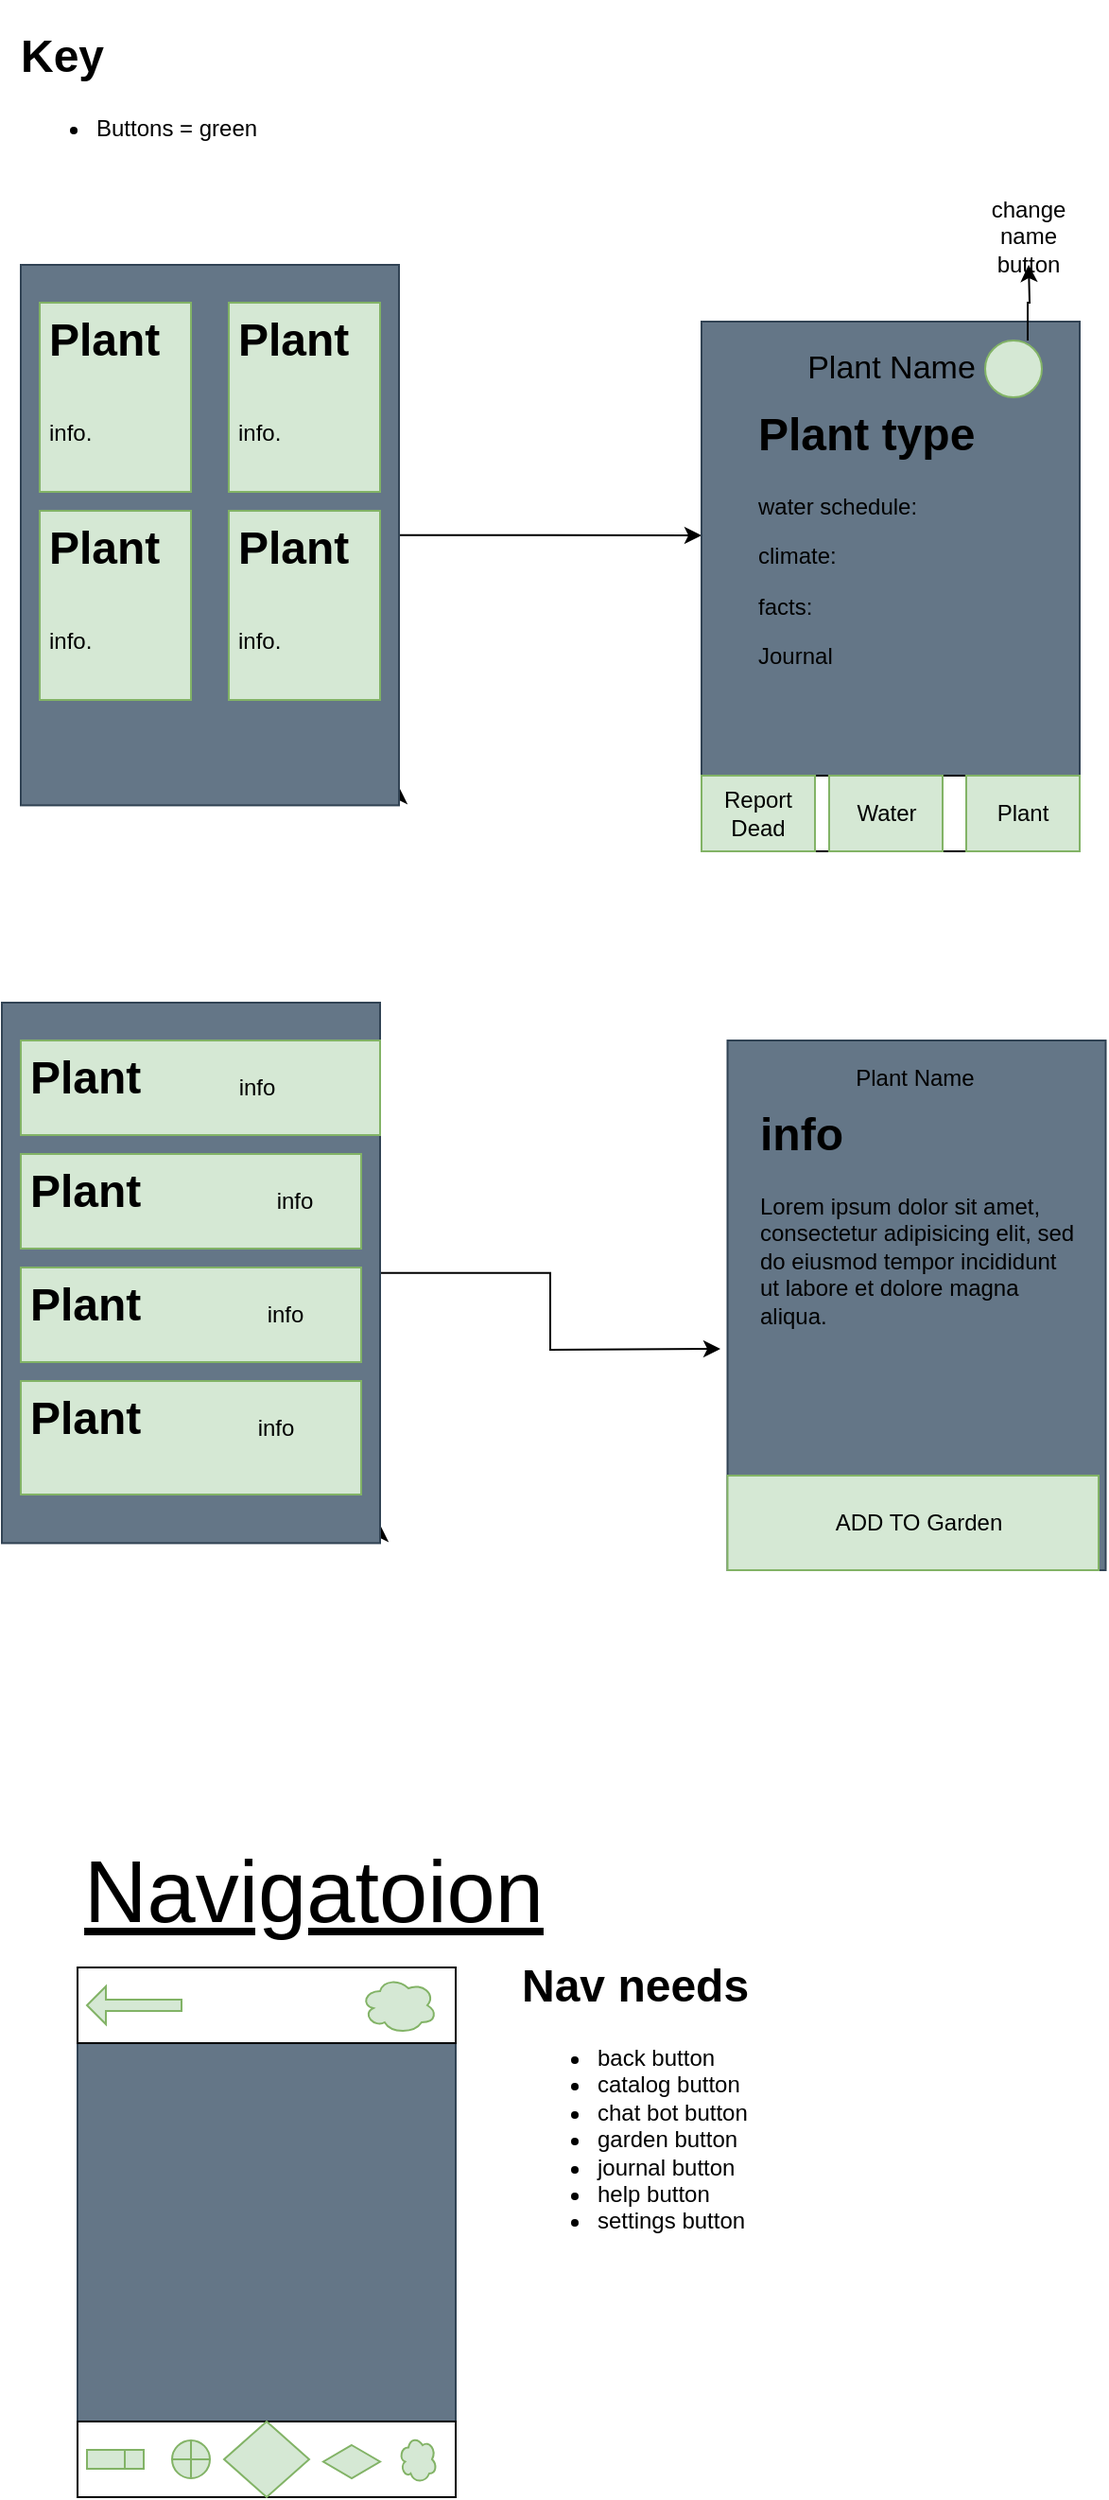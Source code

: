 <mxfile version="23.1.1" type="github">
  <diagram name="Page-1" id="HZjEvbOUQnJ17dc9Jhi6">
    <mxGraphModel dx="1434" dy="1864" grid="1" gridSize="10" guides="1" tooltips="1" connect="1" arrows="1" fold="1" page="1" pageScale="1" pageWidth="850" pageHeight="1100" math="0" shadow="0">
      <root>
        <mxCell id="0" />
        <mxCell id="1" parent="0" />
        <mxCell id="RD_BjFuZVKAJSrdPhWW8-18" value="" style="group" parent="1" vertex="1" connectable="0">
          <mxGeometry x="50" y="60" width="290" height="395.71" as="geometry" />
        </mxCell>
        <mxCell id="RD_BjFuZVKAJSrdPhWW8-17" style="edgeStyle=orthogonalEdgeStyle;rounded=0;orthogonalLoop=1;jettySize=auto;html=1;exitX=1;exitY=1;exitDx=0;exitDy=0;" parent="RD_BjFuZVKAJSrdPhWW8-18" source="RD_BjFuZVKAJSrdPhWW8-3" edge="1">
          <mxGeometry relative="1" as="geometry">
            <mxPoint x="190" y="256" as="targetPoint" />
          </mxGeometry>
        </mxCell>
        <mxCell id="RD_BjFuZVKAJSrdPhWW8-24" style="edgeStyle=orthogonalEdgeStyle;rounded=0;orthogonalLoop=1;jettySize=auto;html=1;exitX=1;exitY=0.5;exitDx=0;exitDy=0;" parent="RD_BjFuZVKAJSrdPhWW8-18" source="RD_BjFuZVKAJSrdPhWW8-3" edge="1">
          <mxGeometry relative="1" as="geometry">
            <mxPoint x="350" y="123" as="targetPoint" />
          </mxGeometry>
        </mxCell>
        <mxCell id="RD_BjFuZVKAJSrdPhWW8-3" value="" style="whiteSpace=wrap;html=1;aspect=fixed;fillColor=#647687;fontColor=#ffffff;strokeColor=#314354;rotation=0;" parent="RD_BjFuZVKAJSrdPhWW8-18" vertex="1">
          <mxGeometry x="-10" y="-20" width="200" height="285.71" as="geometry">
            <mxPoint x="100" y="130" as="offset" />
          </mxGeometry>
        </mxCell>
        <mxCell id="RD_BjFuZVKAJSrdPhWW8-7" value="" style="rounded=0;whiteSpace=wrap;html=1;" parent="RD_BjFuZVKAJSrdPhWW8-18" vertex="1">
          <mxGeometry x="100" width="80" height="100" as="geometry" />
        </mxCell>
        <mxCell id="RD_BjFuZVKAJSrdPhWW8-8" value="" style="rounded=0;whiteSpace=wrap;html=1;" parent="RD_BjFuZVKAJSrdPhWW8-18" vertex="1">
          <mxGeometry width="80" height="100" as="geometry" />
        </mxCell>
        <mxCell id="RD_BjFuZVKAJSrdPhWW8-9" value="" style="rounded=0;whiteSpace=wrap;html=1;" parent="RD_BjFuZVKAJSrdPhWW8-18" vertex="1">
          <mxGeometry x="100" y="110" width="80" height="100" as="geometry" />
        </mxCell>
        <mxCell id="RD_BjFuZVKAJSrdPhWW8-10" value="" style="rounded=0;whiteSpace=wrap;html=1;" parent="RD_BjFuZVKAJSrdPhWW8-18" vertex="1">
          <mxGeometry y="110" width="80" height="100" as="geometry" />
        </mxCell>
        <mxCell id="RD_BjFuZVKAJSrdPhWW8-11" value="&lt;h1&gt;&lt;span style=&quot;background-color: initial;&quot;&gt;Plant&lt;/span&gt;&lt;/h1&gt;&lt;h1&gt;&lt;span style=&quot;background-color: initial; font-size: 12px; font-weight: normal;&quot;&gt;info.&lt;/span&gt;&lt;br&gt;&lt;/h1&gt;" style="text;html=1;strokeColor=#82b366;fillColor=#d5e8d4;spacing=5;spacingTop=-20;whiteSpace=wrap;overflow=hidden;rounded=0;" parent="RD_BjFuZVKAJSrdPhWW8-18" vertex="1">
          <mxGeometry width="80" height="100" as="geometry" />
        </mxCell>
        <mxCell id="RD_BjFuZVKAJSrdPhWW8-12" value="&lt;h1&gt;&lt;span style=&quot;background-color: initial;&quot;&gt;Plant&lt;/span&gt;&lt;/h1&gt;&lt;h1&gt;&lt;span style=&quot;background-color: initial; font-size: 12px; font-weight: normal;&quot;&gt;info.&lt;/span&gt;&lt;br&gt;&lt;/h1&gt;" style="text;html=1;strokeColor=#82b366;fillColor=#d5e8d4;spacing=5;spacingTop=-20;whiteSpace=wrap;overflow=hidden;rounded=0;" parent="RD_BjFuZVKAJSrdPhWW8-18" vertex="1">
          <mxGeometry x="100" width="80" height="100" as="geometry" />
        </mxCell>
        <mxCell id="RD_BjFuZVKAJSrdPhWW8-13" value="&lt;h1&gt;&lt;span style=&quot;background-color: initial;&quot;&gt;Plant&lt;/span&gt;&lt;/h1&gt;&lt;h1&gt;&lt;span style=&quot;background-color: initial; font-size: 12px; font-weight: normal;&quot;&gt;info.&lt;/span&gt;&lt;br&gt;&lt;/h1&gt;" style="text;html=1;strokeColor=#82b366;fillColor=#d5e8d4;spacing=5;spacingTop=-20;whiteSpace=wrap;overflow=hidden;rounded=0;" parent="RD_BjFuZVKAJSrdPhWW8-18" vertex="1">
          <mxGeometry y="110" width="80" height="100" as="geometry" />
        </mxCell>
        <mxCell id="RD_BjFuZVKAJSrdPhWW8-14" value="&lt;h1&gt;&lt;span style=&quot;background-color: initial;&quot;&gt;Plant&lt;/span&gt;&lt;/h1&gt;&lt;h1&gt;&lt;span style=&quot;background-color: initial; font-size: 12px; font-weight: normal;&quot;&gt;info.&lt;/span&gt;&lt;br&gt;&lt;/h1&gt;" style="text;html=1;strokeColor=#82b366;fillColor=#d5e8d4;spacing=5;spacingTop=-20;whiteSpace=wrap;overflow=hidden;rounded=0;" parent="RD_BjFuZVKAJSrdPhWW8-18" vertex="1">
          <mxGeometry x="100" y="110" width="80" height="100" as="geometry" />
        </mxCell>
        <mxCell id="RD_BjFuZVKAJSrdPhWW8-38" value="" style="whiteSpace=wrap;html=1;aspect=fixed;rotation=0;fillColor=#647687;fontColor=#ffffff;strokeColor=#314354;" parent="1" vertex="1">
          <mxGeometry x="400" y="70" width="200" height="280" as="geometry" />
        </mxCell>
        <mxCell id="RD_BjFuZVKAJSrdPhWW8-48" value="" style="rounded=0;whiteSpace=wrap;html=1;" parent="1" vertex="1">
          <mxGeometry x="400" y="310" width="200" height="40" as="geometry" />
        </mxCell>
        <mxCell id="RD_BjFuZVKAJSrdPhWW8-49" value="Report Dead" style="text;html=1;strokeColor=#82b366;fillColor=#d5e8d4;align=center;verticalAlign=middle;whiteSpace=wrap;rounded=0;" parent="1" vertex="1">
          <mxGeometry x="400" y="310" width="60" height="40" as="geometry" />
        </mxCell>
        <mxCell id="RD_BjFuZVKAJSrdPhWW8-52" value="" style="group" parent="1" vertex="1" connectable="0">
          <mxGeometry x="425" y="10" width="177.5" height="340" as="geometry" />
        </mxCell>
        <mxCell id="RD_BjFuZVKAJSrdPhWW8-44" style="edgeStyle=orthogonalEdgeStyle;rounded=0;orthogonalLoop=1;jettySize=auto;html=1;exitX=1;exitY=0;exitDx=0;exitDy=0;" parent="RD_BjFuZVKAJSrdPhWW8-52" source="RD_BjFuZVKAJSrdPhWW8-40" edge="1">
          <mxGeometry relative="1" as="geometry">
            <mxPoint x="148" y="30" as="targetPoint" />
          </mxGeometry>
        </mxCell>
        <mxCell id="RD_BjFuZVKAJSrdPhWW8-40" value="&lt;font style=&quot;font-size: 17px;&quot;&gt;Plant Name&lt;/font&gt;" style="text;html=1;strokeColor=none;fillColor=none;align=center;verticalAlign=middle;whiteSpace=wrap;rounded=0;" parent="RD_BjFuZVKAJSrdPhWW8-52" vertex="1">
          <mxGeometry x="2.5" y="70" width="145" height="30" as="geometry" />
        </mxCell>
        <mxCell id="RD_BjFuZVKAJSrdPhWW8-42" value="" style="ellipse;whiteSpace=wrap;html=1;aspect=fixed;fillColor=#d5e8d4;strokeColor=#82b366;" parent="RD_BjFuZVKAJSrdPhWW8-52" vertex="1">
          <mxGeometry x="125" y="70" width="30" height="30" as="geometry" />
        </mxCell>
        <mxCell id="RD_BjFuZVKAJSrdPhWW8-45" value="change name button" style="text;html=1;strokeColor=none;fillColor=none;align=center;verticalAlign=middle;whiteSpace=wrap;rounded=0;" parent="RD_BjFuZVKAJSrdPhWW8-52" vertex="1">
          <mxGeometry x="117.5" width="60" height="30" as="geometry" />
        </mxCell>
        <mxCell id="RD_BjFuZVKAJSrdPhWW8-47" value="&lt;p style=&quot;line-height: 10%;&quot;&gt;&lt;/p&gt;&lt;h1&gt;Plant type&lt;/h1&gt;&lt;p&gt;water schedule:&lt;/p&gt;&lt;p&gt;climate:&lt;/p&gt;&lt;p&gt;facts:&lt;/p&gt;&lt;p&gt;Journal&lt;/p&gt;&lt;p&gt;_____________&lt;/p&gt;&lt;p&gt;&lt;br&gt;&lt;/p&gt;&lt;p&gt;&lt;/p&gt;" style="text;html=1;strokeColor=none;fillColor=none;spacing=5;spacingTop=-20;whiteSpace=wrap;overflow=hidden;rounded=0;" parent="RD_BjFuZVKAJSrdPhWW8-52" vertex="1">
          <mxGeometry y="100" width="145" height="160" as="geometry" />
        </mxCell>
        <mxCell id="RD_BjFuZVKAJSrdPhWW8-50" value="Water" style="text;html=1;strokeColor=#82b366;fillColor=#d5e8d4;align=center;verticalAlign=middle;whiteSpace=wrap;rounded=0;" parent="RD_BjFuZVKAJSrdPhWW8-52" vertex="1">
          <mxGeometry x="42.5" y="300" width="60" height="40" as="geometry" />
        </mxCell>
        <mxCell id="RD_BjFuZVKAJSrdPhWW8-51" value="Plant" style="text;html=1;strokeColor=#82b366;fillColor=#d5e8d4;align=center;verticalAlign=middle;whiteSpace=wrap;rounded=0;" parent="RD_BjFuZVKAJSrdPhWW8-52" vertex="1">
          <mxGeometry x="115" y="300" width="60" height="40" as="geometry" />
        </mxCell>
        <mxCell id="RD_BjFuZVKAJSrdPhWW8-67" style="edgeStyle=orthogonalEdgeStyle;rounded=0;orthogonalLoop=1;jettySize=auto;html=1;exitX=1;exitY=0.5;exitDx=0;exitDy=0;" parent="1" source="RD_BjFuZVKAJSrdPhWW8-54" edge="1">
          <mxGeometry relative="1" as="geometry">
            <mxPoint x="410" y="613" as="targetPoint" />
          </mxGeometry>
        </mxCell>
        <mxCell id="RD_BjFuZVKAJSrdPhWW8-68" value="" style="group" parent="1" vertex="1" connectable="0">
          <mxGeometry x="40" y="450" width="345.311" height="395.71" as="geometry" />
        </mxCell>
        <mxCell id="RD_BjFuZVKAJSrdPhWW8-53" style="edgeStyle=orthogonalEdgeStyle;rounded=0;orthogonalLoop=1;jettySize=auto;html=1;exitX=1;exitY=1;exitDx=0;exitDy=0;" parent="RD_BjFuZVKAJSrdPhWW8-68" source="RD_BjFuZVKAJSrdPhWW8-54" edge="1">
          <mxGeometry relative="1" as="geometry">
            <mxPoint x="190" y="256" as="targetPoint" />
          </mxGeometry>
        </mxCell>
        <mxCell id="RD_BjFuZVKAJSrdPhWW8-54" value="" style="whiteSpace=wrap;html=1;aspect=fixed;fillColor=#647687;fontColor=#ffffff;strokeColor=#314354;rotation=0;" parent="RD_BjFuZVKAJSrdPhWW8-68" vertex="1">
          <mxGeometry x="-10" y="-20" width="200" height="285.71" as="geometry">
            <mxPoint x="100" y="130" as="offset" />
          </mxGeometry>
        </mxCell>
        <mxCell id="RD_BjFuZVKAJSrdPhWW8-55" value="" style="rounded=0;whiteSpace=wrap;html=1;fillColor=#d5e8d4;strokeColor=#82b366;" parent="RD_BjFuZVKAJSrdPhWW8-68" vertex="1">
          <mxGeometry y="60" width="180" height="50" as="geometry" />
        </mxCell>
        <mxCell id="RD_BjFuZVKAJSrdPhWW8-56" value="" style="rounded=0;whiteSpace=wrap;html=1;" parent="RD_BjFuZVKAJSrdPhWW8-68" vertex="1">
          <mxGeometry width="180" height="50" as="geometry" />
        </mxCell>
        <mxCell id="RD_BjFuZVKAJSrdPhWW8-57" value="" style="rounded=0;whiteSpace=wrap;html=1;fillColor=#d5e8d4;strokeColor=#82b366;" parent="RD_BjFuZVKAJSrdPhWW8-68" vertex="1">
          <mxGeometry y="180" width="180" height="60" as="geometry" />
        </mxCell>
        <mxCell id="RD_BjFuZVKAJSrdPhWW8-58" value="" style="rounded=0;whiteSpace=wrap;html=1;" parent="RD_BjFuZVKAJSrdPhWW8-68" vertex="1">
          <mxGeometry y="120" width="180" height="50" as="geometry" />
        </mxCell>
        <mxCell id="RD_BjFuZVKAJSrdPhWW8-59" value="&lt;h1&gt;&lt;span style=&quot;background-color: initial;&quot;&gt;Plant&lt;/span&gt;&lt;/h1&gt;&lt;h1&gt;&lt;span style=&quot;background-color: initial; font-size: 12px; font-weight: normal;&quot;&gt;info.&lt;/span&gt;&lt;br&gt;&lt;/h1&gt;" style="text;html=1;strokeColor=#82b366;fillColor=#d5e8d4;spacing=5;spacingTop=-20;whiteSpace=wrap;overflow=hidden;rounded=0;" parent="RD_BjFuZVKAJSrdPhWW8-68" vertex="1">
          <mxGeometry width="190" height="50" as="geometry" />
        </mxCell>
        <mxCell id="RD_BjFuZVKAJSrdPhWW8-60" value="&lt;h1&gt;&lt;span style=&quot;background-color: initial;&quot;&gt;Plant&lt;/span&gt;&lt;/h1&gt;&lt;h1&gt;&lt;span style=&quot;background-color: initial; font-size: 12px; font-weight: normal;&quot;&gt;info.&lt;/span&gt;&lt;br&gt;&lt;/h1&gt;" style="text;html=1;strokeColor=none;fillColor=none;spacing=5;spacingTop=-20;whiteSpace=wrap;overflow=hidden;rounded=0;" parent="RD_BjFuZVKAJSrdPhWW8-68" vertex="1">
          <mxGeometry y="60" width="80" height="50" as="geometry" />
        </mxCell>
        <mxCell id="RD_BjFuZVKAJSrdPhWW8-61" value="&lt;h1&gt;&lt;span style=&quot;background-color: initial;&quot;&gt;Plant&lt;/span&gt;&lt;/h1&gt;&lt;h1&gt;&lt;span style=&quot;background-color: initial; font-size: 12px; font-weight: normal;&quot;&gt;info.&lt;/span&gt;&lt;br&gt;&lt;/h1&gt;" style="text;html=1;strokeColor=none;fillColor=none;spacing=5;spacingTop=-20;whiteSpace=wrap;overflow=hidden;rounded=0;" parent="RD_BjFuZVKAJSrdPhWW8-68" vertex="1">
          <mxGeometry y="180" width="70" height="60" as="geometry" />
        </mxCell>
        <mxCell id="RD_BjFuZVKAJSrdPhWW8-62" value="&lt;h1&gt;&lt;span style=&quot;background-color: initial;&quot;&gt;Plant&lt;/span&gt;&lt;/h1&gt;&lt;h1&gt;&lt;span style=&quot;background-color: initial; font-size: 12px; font-weight: normal;&quot;&gt;info.&lt;/span&gt;&lt;br&gt;&lt;/h1&gt;" style="text;html=1;strokeColor=#82b366;fillColor=#d5e8d4;spacing=5;spacingTop=-20;whiteSpace=wrap;overflow=hidden;rounded=0;" parent="RD_BjFuZVKAJSrdPhWW8-68" vertex="1">
          <mxGeometry y="120" width="180" height="50" as="geometry" />
        </mxCell>
        <mxCell id="RD_BjFuZVKAJSrdPhWW8-63" value="info" style="text;html=1;strokeColor=none;fillColor=none;align=center;verticalAlign=middle;whiteSpace=wrap;rounded=0;" parent="RD_BjFuZVKAJSrdPhWW8-68" vertex="1">
          <mxGeometry x="80" width="90" height="50" as="geometry" />
        </mxCell>
        <mxCell id="RD_BjFuZVKAJSrdPhWW8-64" value="info" style="text;html=1;strokeColor=none;fillColor=none;align=center;verticalAlign=middle;whiteSpace=wrap;rounded=0;" parent="RD_BjFuZVKAJSrdPhWW8-68" vertex="1">
          <mxGeometry x="100" y="60" width="90" height="50" as="geometry" />
        </mxCell>
        <mxCell id="RD_BjFuZVKAJSrdPhWW8-65" value="info" style="text;html=1;strokeColor=none;fillColor=none;align=center;verticalAlign=middle;whiteSpace=wrap;rounded=0;" parent="RD_BjFuZVKAJSrdPhWW8-68" vertex="1">
          <mxGeometry x="100" y="120" width="80" height="50" as="geometry" />
        </mxCell>
        <mxCell id="RD_BjFuZVKAJSrdPhWW8-66" value="info" style="text;html=1;strokeColor=none;fillColor=none;align=center;verticalAlign=middle;whiteSpace=wrap;rounded=0;" parent="RD_BjFuZVKAJSrdPhWW8-68" vertex="1">
          <mxGeometry x="90" y="180" width="90" height="50" as="geometry" />
        </mxCell>
        <mxCell id="RD_BjFuZVKAJSrdPhWW8-86" value="" style="whiteSpace=wrap;html=1;aspect=fixed;fillColor=#647687;fontColor=#ffffff;strokeColor=#314354;rotation=0;" parent="1" vertex="1">
          <mxGeometry x="413.75" y="450" width="200" height="280" as="geometry" />
        </mxCell>
        <mxCell id="RD_BjFuZVKAJSrdPhWW8-87" value="Plant Name" style="text;html=1;strokeColor=none;fillColor=none;align=center;verticalAlign=middle;whiteSpace=wrap;rounded=0;" parent="1" vertex="1">
          <mxGeometry x="422.5" y="450" width="180" height="40" as="geometry" />
        </mxCell>
        <mxCell id="RD_BjFuZVKAJSrdPhWW8-88" value="&lt;h1&gt;info&lt;/h1&gt;&lt;p&gt;Lorem ipsum dolor sit amet, consectetur adipisicing elit, sed do eiusmod tempor incididunt ut labore et dolore magna aliqua.&lt;/p&gt;" style="text;html=1;strokeColor=none;fillColor=none;spacing=5;spacingTop=-20;whiteSpace=wrap;overflow=hidden;rounded=0;" parent="1" vertex="1">
          <mxGeometry x="426.25" y="480" width="176.25" height="170" as="geometry" />
        </mxCell>
        <mxCell id="RD_BjFuZVKAJSrdPhWW8-89" value="" style="rounded=0;whiteSpace=wrap;html=1;fillColor=#d5e8d4;strokeColor=#82b366;" parent="1" vertex="1">
          <mxGeometry x="413.75" y="680" width="196.25" height="50" as="geometry" />
        </mxCell>
        <mxCell id="RD_BjFuZVKAJSrdPhWW8-90" value="ADD TO Garden" style="text;html=1;strokeColor=none;fillColor=none;align=center;verticalAlign=middle;whiteSpace=wrap;rounded=0;" parent="1" vertex="1">
          <mxGeometry x="440" y="690" width="150" height="30" as="geometry" />
        </mxCell>
        <mxCell id="6FzhXx4G6628lyMQ1ZNp-1" value="" style="whiteSpace=wrap;html=1;aspect=fixed;fillColor=#647687;fontColor=#ffffff;strokeColor=#314354;rotation=0;" vertex="1" parent="1">
          <mxGeometry x="70" y="940" width="200" height="280" as="geometry" />
        </mxCell>
        <mxCell id="6FzhXx4G6628lyMQ1ZNp-2" value="Navigatoion" style="text;html=1;strokeColor=none;fillColor=none;align=center;verticalAlign=middle;whiteSpace=wrap;rounded=0;fontSize=46;fontStyle=4" vertex="1" parent="1">
          <mxGeometry x="105" y="860" width="180" height="80" as="geometry" />
        </mxCell>
        <mxCell id="6FzhXx4G6628lyMQ1ZNp-3" value="" style="rounded=0;whiteSpace=wrap;html=1;" vertex="1" parent="1">
          <mxGeometry x="70" y="1180" width="200" height="40" as="geometry" />
        </mxCell>
        <mxCell id="6FzhXx4G6628lyMQ1ZNp-4" value="" style="rhombus;whiteSpace=wrap;html=1;fillColor=#d5e8d4;strokeColor=#82b366;" vertex="1" parent="1">
          <mxGeometry x="147.5" y="1180" width="45" height="40" as="geometry" />
        </mxCell>
        <mxCell id="6FzhXx4G6628lyMQ1ZNp-5" value="" style="ellipse;shape=cloud;whiteSpace=wrap;html=1;fillColor=#d5e8d4;strokeColor=#82b366;" vertex="1" parent="1">
          <mxGeometry x="240" y="1187.5" width="20" height="25" as="geometry" />
        </mxCell>
        <mxCell id="6FzhXx4G6628lyMQ1ZNp-6" value="" style="shape=hexagon;perimeter=hexagonPerimeter2;whiteSpace=wrap;html=1;fixedSize=1;fillColor=#d5e8d4;strokeColor=#82b366;" vertex="1" parent="1">
          <mxGeometry x="200" y="1192.5" width="30" height="17.5" as="geometry" />
        </mxCell>
        <mxCell id="6FzhXx4G6628lyMQ1ZNp-11" value="" style="shape=internalStorage;whiteSpace=wrap;html=1;backgroundOutline=1;fillColor=#d5e8d4;strokeColor=#82b366;" vertex="1" parent="1">
          <mxGeometry x="75" y="1195" width="30" height="10" as="geometry" />
        </mxCell>
        <mxCell id="6FzhXx4G6628lyMQ1ZNp-13" value="" style="shape=orEllipse;perimeter=ellipsePerimeter;whiteSpace=wrap;html=1;backgroundOutline=1;fillColor=#d5e8d4;strokeColor=#82b366;" vertex="1" parent="1">
          <mxGeometry x="120" y="1190" width="20" height="20" as="geometry" />
        </mxCell>
        <mxCell id="6FzhXx4G6628lyMQ1ZNp-15" value="" style="rounded=0;whiteSpace=wrap;html=1;" vertex="1" parent="1">
          <mxGeometry x="70" y="940" width="200" height="40" as="geometry" />
        </mxCell>
        <mxCell id="6FzhXx4G6628lyMQ1ZNp-14" value="" style="ellipse;shape=cloud;whiteSpace=wrap;html=1;fillColor=#d5e8d4;strokeColor=#82b366;" vertex="1" parent="1">
          <mxGeometry x="220" y="945" width="40" height="30" as="geometry" />
        </mxCell>
        <mxCell id="6FzhXx4G6628lyMQ1ZNp-16" value="" style="shape=singleArrow;direction=west;whiteSpace=wrap;html=1;fillColor=#d5e8d4;strokeColor=#82b366;" vertex="1" parent="1">
          <mxGeometry x="75" y="950" width="50" height="20" as="geometry" />
        </mxCell>
        <mxCell id="6FzhXx4G6628lyMQ1ZNp-17" value="&lt;h1&gt;Key&lt;/h1&gt;&lt;p&gt;&lt;/p&gt;&lt;ul&gt;&lt;li&gt;Buttons = green&lt;/li&gt;&lt;/ul&gt;&lt;p&gt;&lt;/p&gt;" style="text;html=1;strokeColor=none;fillColor=none;spacing=5;spacingTop=-20;whiteSpace=wrap;overflow=hidden;rounded=0;" vertex="1" parent="1">
          <mxGeometry x="35" y="-90" width="190" height="120" as="geometry" />
        </mxCell>
        <mxCell id="6FzhXx4G6628lyMQ1ZNp-18" value="&lt;h1&gt;Nav needs&lt;/h1&gt;&lt;div&gt;&lt;ul&gt;&lt;li&gt;back button&lt;/li&gt;&lt;li&gt;catalog button&lt;/li&gt;&lt;li&gt;chat bot button&lt;/li&gt;&lt;li&gt;garden button&lt;/li&gt;&lt;li&gt;journal button&amp;nbsp;&lt;/li&gt;&lt;li&gt;help button&lt;/li&gt;&lt;li&gt;settings button&lt;/li&gt;&lt;/ul&gt;&lt;/div&gt;" style="text;html=1;strokeColor=none;fillColor=none;spacing=5;spacingTop=-20;whiteSpace=wrap;overflow=hidden;rounded=0;" vertex="1" parent="1">
          <mxGeometry x="300" y="930" width="190" height="170" as="geometry" />
        </mxCell>
      </root>
    </mxGraphModel>
  </diagram>
</mxfile>
